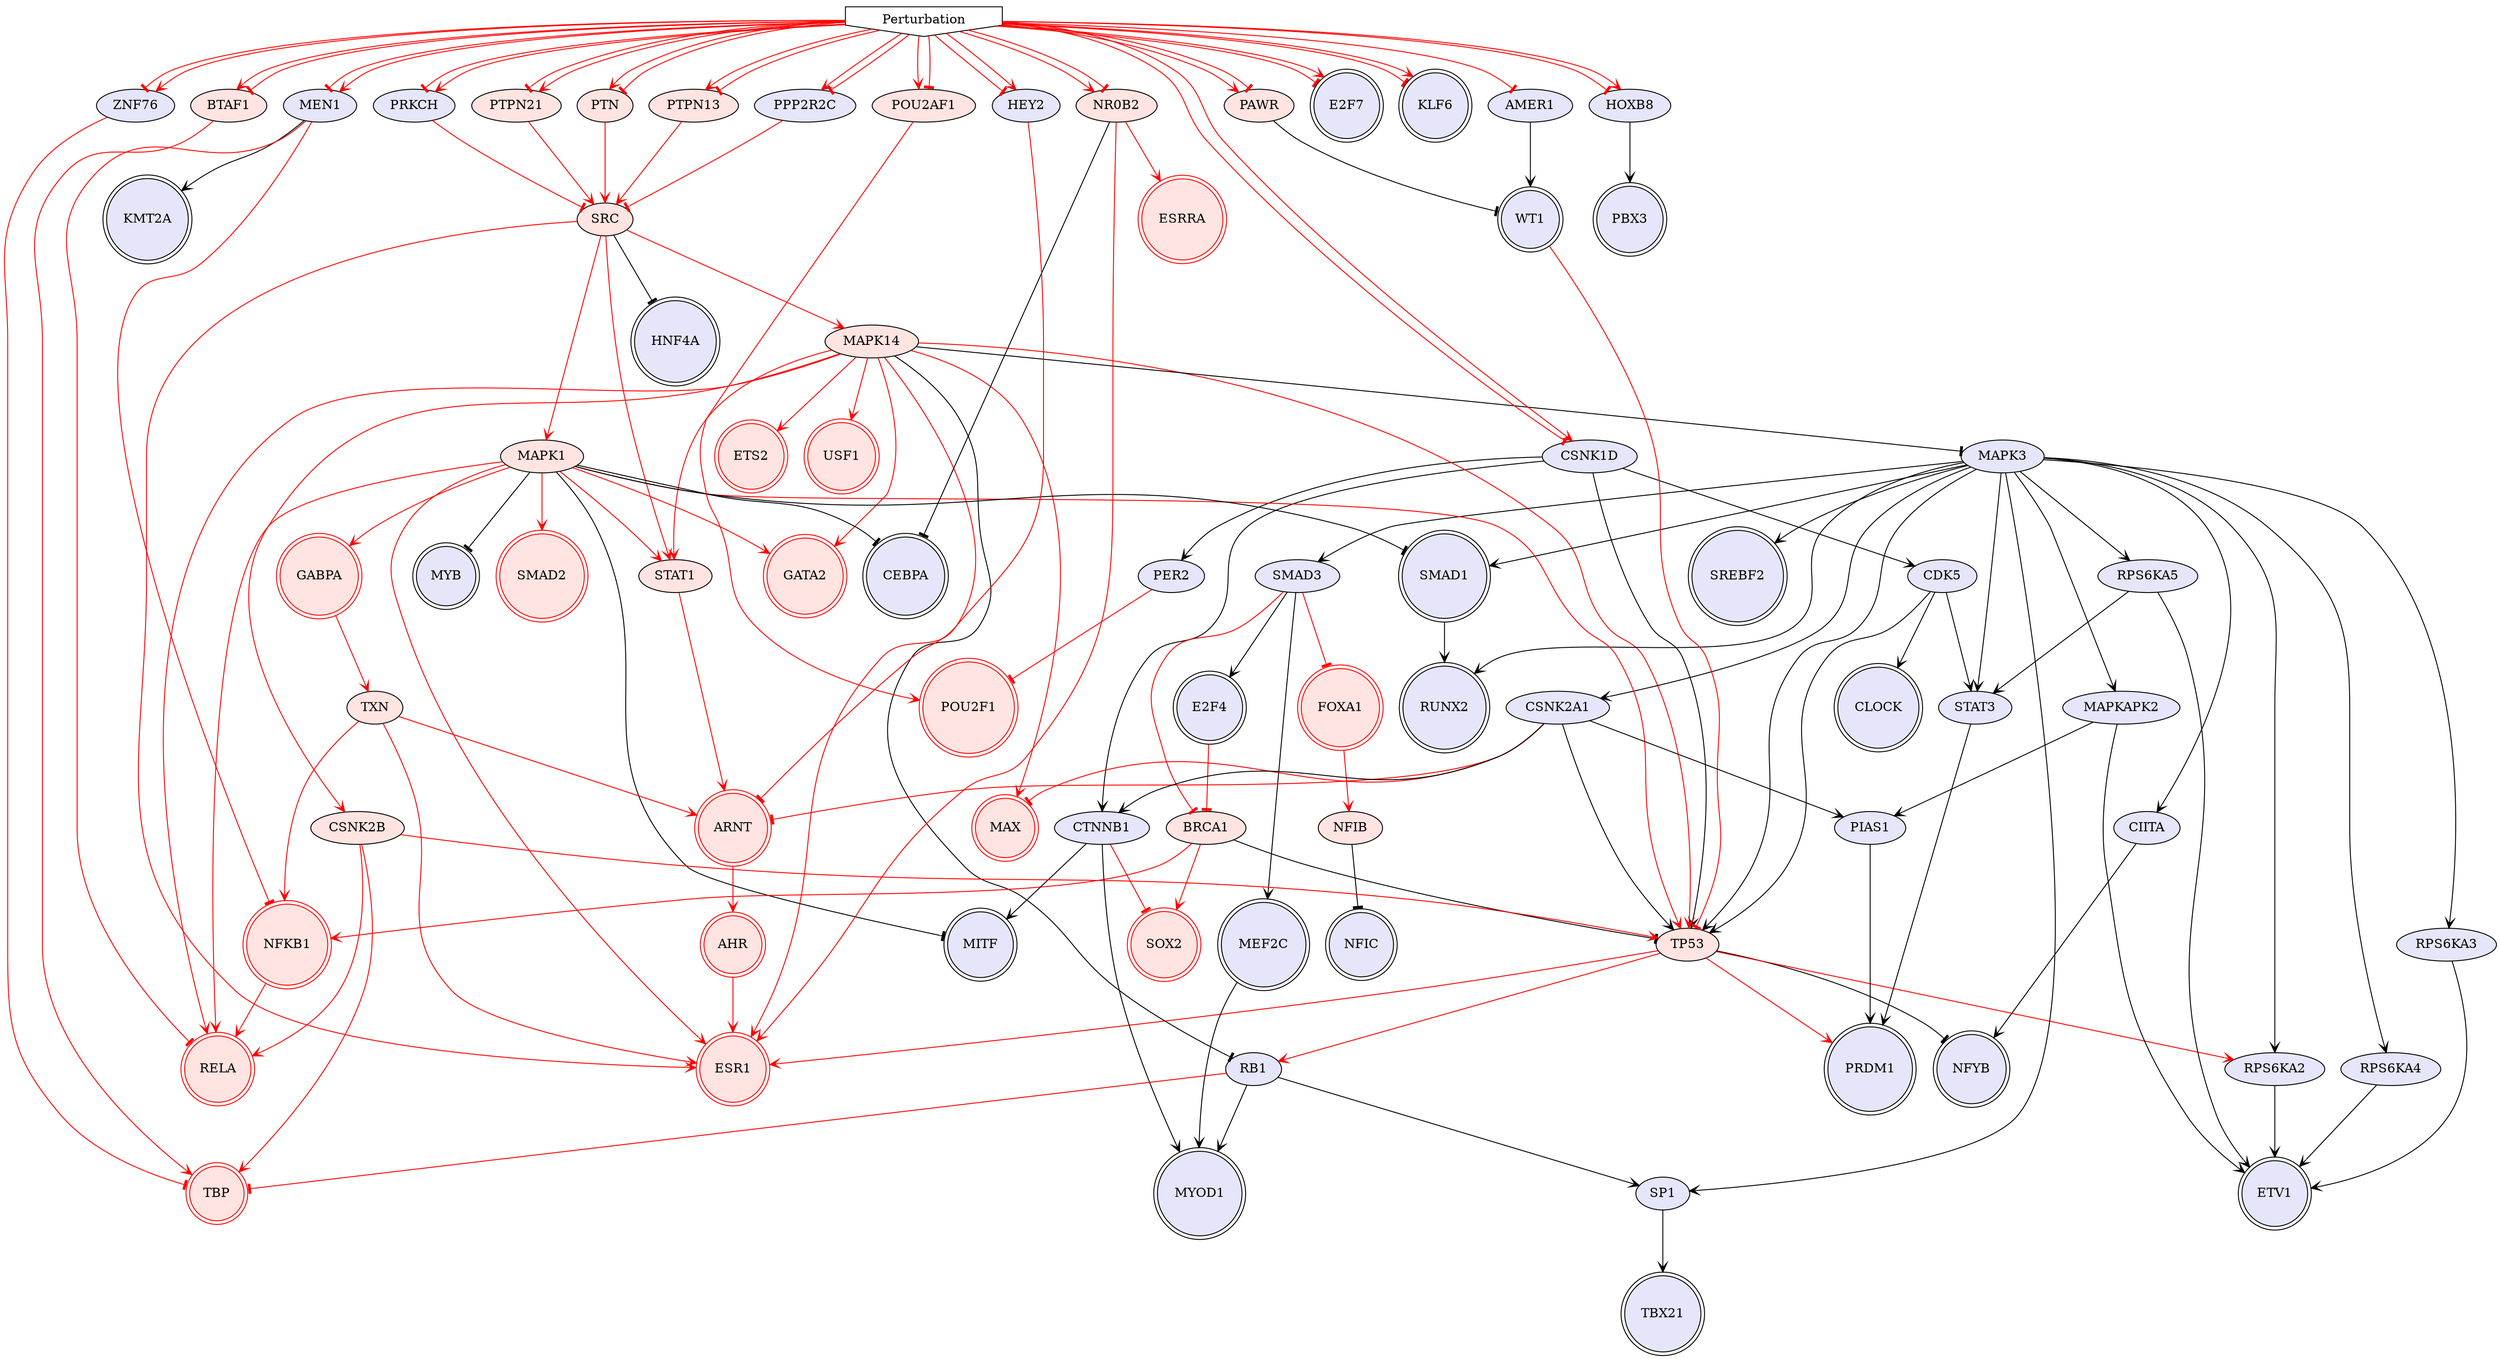 digraph {

TP53->PRDM1 [penwidth=1, color=red, arrowhead="vee"]
CSNK1D->PER2 [penwidth=1, color=black, arrowhead="vee"]
MEN1->KMT2A [penwidth=1, color=black, arrowhead="vee"]
SP1->TBX21 [penwidth=1, color=black, arrowhead="vee"]
MAPK14->MAPK3 [penwidth=1, color=black, arrowhead="tee"]
MAPK3->SMAD1 [penwidth=1, color=black, arrowhead="vee"]
MAPK3->SMAD3 [penwidth=1, color=black, arrowhead="vee"]
SMAD3->MEF2C [penwidth=1, color=black, arrowhead="vee"]
MAPK3->RUNX2 [penwidth=1, color=black, arrowhead="vee"]
SRC->HNF4A [penwidth=1, color=black, arrowhead="tee"]
MAPK1->MYB [penwidth=1, color=black, arrowhead="tee"]
HOXB8->PBX3 [penwidth=1, color=black, arrowhead="vee"]
MAPK1->SMAD1 [penwidth=1, color=black, arrowhead="tee"]
CSNK1D->TP53 [penwidth=1, color=black, arrowhead="vee"]
SMAD1->RUNX2 [penwidth=1, color=black, arrowhead="vee"]
MAPK3->SP1 [penwidth=1, color=black, arrowhead="vee"]
CDK5->TP53 [penwidth=1, color=black, arrowhead="vee"]
NFIB->NFIC [penwidth=1, color=black, arrowhead="tee"]
MEF2C->MYOD1 [penwidth=1, color=black, arrowhead="vee"]
MAPK1->CEBPA [penwidth=1, color=black, arrowhead="tee"]
CDK5->CLOCK [penwidth=1, color=black, arrowhead="vee"]
MAPK1->MITF [penwidth=1, color=black, arrowhead="tee"]
MAPK3->CIITA [penwidth=1, color=black, arrowhead="vee"]
MAPK3->MAPKAPK2 [penwidth=1, color=black, arrowhead="vee"]
MAPK3->SREBF2 [penwidth=1, color=black, arrowhead="vee"]
MAPK3->TP53 [penwidth=1, color=black, arrowhead="vee"]
MAPKAPK2->ETV1 [penwidth=1, color=black, arrowhead="vee"]
NR0B2->CEBPA [penwidth=1, color=black, arrowhead="tee"]
PAWR->WT1 [penwidth=1, color=black, arrowhead="tee"]
BRCA1->TP53 [penwidth=1, color=black, arrowhead="tee"]
CSNK1D->CDK5 [penwidth=1, color=black, arrowhead="vee"]
SMAD3->E2F4 [penwidth=1, color=black, arrowhead="vee"]
CIITA->NFYB [penwidth=1, color=black, arrowhead="vee"]
Perturbation->CSNK1D [penwidth=1, color=red, arrowhead="tee"]
Perturbation->E2F7 [penwidth=1, color=red, arrowhead="tee"]
Perturbation->HEY2 [penwidth=1, color=red, arrowhead="tee"]
Perturbation->HOXB8 [penwidth=1, color=red, arrowhead="tee"]
Perturbation->KLF6 [penwidth=1, color=red, arrowhead="tee"]
Perturbation->MEN1 [penwidth=1, color=red, arrowhead="tee"]
MAPK1->GABPA [penwidth=1, color=red, arrowhead="vee"]
MAPK14->USF1 [penwidth=1, color=red, arrowhead="vee"]
BRCA1->SOX2 [penwidth=1, color=red, arrowhead="vee"]
MEN1->NFKB1 [penwidth=1, color=red, arrowhead="tee"]
MEN1->RELA [penwidth=1, color=red, arrowhead="tee"]
MAPK1->SMAD2 [penwidth=1, color=red, arrowhead="vee"]
NR0B2->ESR1 [penwidth=1, color=red, arrowhead="vee"]
MAPK14->MAX [penwidth=1, color=red, arrowhead="vee"]
NR0B2->ESRRA [penwidth=1, color=red, arrowhead="vee"]
NFKB1->RELA [penwidth=1, color=red, arrowhead="vee"]
MAPK1->ESR1 [penwidth=1, color=red, arrowhead="vee"]
SMAD3->FOXA1 [penwidth=1, color=red, arrowhead="tee"]
SRC->ESR1 [penwidth=1, color=red, arrowhead="vee"]
MAPK14->GATA2 [penwidth=1, color=red, arrowhead="vee"]
FOXA1->NFIB [penwidth=1, color=red, arrowhead="vee"]
MAPK14->ESR1 [penwidth=1, color=red, arrowhead="vee"]
PER2->POU2F1 [penwidth=1, color=red, arrowhead="tee"]
MAPK1->RELA [penwidth=1, color=red, arrowhead="vee"]
MAPK14->RELA [penwidth=1, color=red, arrowhead="vee"]
PTN->SRC [penwidth=1, color=red, arrowhead="vee"]
SRC->MAPK14 [penwidth=1, color=red, arrowhead="vee"]
SRC->MAPK1 [penwidth=1, color=red, arrowhead="vee"]
MAPK14->ETS2 [penwidth=1, color=red, arrowhead="vee"]
AHR->ESR1 [penwidth=1, color=red, arrowhead="vee"]
ARNT->AHR [penwidth=1, color=red, arrowhead="vee"]
HEY2->ARNT [penwidth=1, color=red, arrowhead="tee"]
SMAD3->BRCA1 [penwidth=1, color=red, arrowhead="tee"]
BTAF1->TBP [penwidth=1, color=red, arrowhead="vee"]
BRCA1->NFKB1 [penwidth=1, color=red, arrowhead="vee"]
E2F4->BRCA1 [penwidth=1, color=red, arrowhead="tee"]
MAPK1->GATA2 [penwidth=1, color=red, arrowhead="vee"]
Perturbation->BTAF1 [penwidth=1, color=red, arrowhead="vee"]
Perturbation->NR0B2 [penwidth=1, color=red, arrowhead="vee"]
Perturbation->PAWR [penwidth=1, color=red, arrowhead="vee"]
Perturbation->PTN [penwidth=1, color=red, arrowhead="vee"]
CSNK2A1->CTNNB1 [penwidth=1, color=black, arrowhead="vee"]
CSNK1D->CTNNB1 [penwidth=1, color=black, arrowhead="vee"]
CTNNB1->MYOD1 [penwidth=1, color=black, arrowhead="vee"]
CSNK2A1->TP53 [penwidth=1, color=black, arrowhead="vee"]
MAPK3->CSNK2A1 [penwidth=1, color=black, arrowhead="vee"]
CTNNB1->MITF [penwidth=1, color=black, arrowhead="vee"]
CSNK2A1->MAX [penwidth=1, color=red, arrowhead="tee"]
CSNK2A1->ARNT [penwidth=1, color=red, arrowhead="tee"]
CTNNB1->SOX2 [penwidth=1, color=red, arrowhead="tee"]
MAPK3->RPS6KA2 [penwidth=1, color=black, arrowhead="vee"]
RPS6KA2->ETV1 [penwidth=1, color=black, arrowhead="vee"]
TP53->RPS6KA2 [penwidth=1, color=red, arrowhead="vee"]
CSNK2B->TBP [penwidth=1, color=red, arrowhead="vee"]
MAPK14->CSNK2B [penwidth=1, color=red, arrowhead="vee"]
POU2AF1->POU2F1 [penwidth=1, color=red, arrowhead="vee"]
PTPN13->SRC [penwidth=1, color=red, arrowhead="vee"]
CSNK2B->RELA [penwidth=1, color=red, arrowhead="vee"]
Perturbation->POU2AF1 [penwidth=1, color=red, arrowhead="vee"]
Perturbation->PTPN13 [penwidth=1, color=red, arrowhead="vee"]
MAPK3->RPS6KA3 [penwidth=1, color=black, arrowhead="vee"]
STAT3->PRDM1 [penwidth=1, color=black, arrowhead="vee"]
TP53->NFYB [penwidth=1, color=black, arrowhead="tee"]
MAPK3->STAT3 [penwidth=1, color=black, arrowhead="vee"]
RPS6KA3->ETV1 [penwidth=1, color=black, arrowhead="vee"]
CDK5->STAT3 [penwidth=1, color=black, arrowhead="vee"]
Perturbation->CSNK1D [penwidth=1, color=red, arrowhead="vee"]
Perturbation->E2F7 [penwidth=1, color=red, arrowhead="vee"]
Perturbation->HEY2 [penwidth=1, color=red, arrowhead="vee"]
Perturbation->HOXB8 [penwidth=1, color=red, arrowhead="vee"]
Perturbation->KLF6 [penwidth=1, color=red, arrowhead="vee"]
Perturbation->MEN1 [penwidth=1, color=red, arrowhead="vee"]
Perturbation->PPP2R2C [penwidth=1, color=red, arrowhead="vee"]
PPP2R2C->SRC [penwidth=1, color=red, arrowhead="tee"]
MAPK14->TP53 [penwidth=1, color=red, arrowhead="vee"]
MAPK1->TP53 [penwidth=1, color=red, arrowhead="vee"]
WT1->TP53 [penwidth=1, color=red, arrowhead="tee"]
TP53->ESR1 [penwidth=1, color=red, arrowhead="vee"]
Perturbation->BTAF1 [penwidth=1, color=red, arrowhead="tee"]
Perturbation->NR0B2 [penwidth=1, color=red, arrowhead="tee"]
Perturbation->PAWR [penwidth=1, color=red, arrowhead="tee"]
Perturbation->POU2AF1 [penwidth=1, color=red, arrowhead="tee"]
MAPK3->RPS6KA5 [penwidth=1, color=black, arrowhead="vee"]
RPS6KA5->ETV1 [penwidth=1, color=black, arrowhead="vee"]
CSNK2A1->PIAS1 [penwidth=1, color=black, arrowhead="vee"]
AMER1->WT1 [penwidth=1, color=black, arrowhead="vee"]
PIAS1->PRDM1 [penwidth=1, color=black, arrowhead="vee"]
Perturbation->AMER1 [penwidth=1, color=red, arrowhead="tee"]
Perturbation->PPP2R2C [penwidth=1, color=red, arrowhead="tee"]
Perturbation->ZNF76 [penwidth=1, color=red, arrowhead="tee"]
ZNF76->TBP [penwidth=1, color=red, arrowhead="tee"]
MAPK3->RPS6KA4 [penwidth=1, color=black, arrowhead="vee"]
RPS6KA4->ETV1 [penwidth=1, color=black, arrowhead="vee"]
CSNK2B->TP53 [penwidth=1, color=red, arrowhead="vee"]
Perturbation->ZNF76 [penwidth=1, color=red, arrowhead="vee"]
Perturbation->PTPN13 [penwidth=1, color=red, arrowhead="tee"]
RB1->MYOD1 [penwidth=1, color=black, arrowhead="vee"]
MAPK14->RB1 [penwidth=1, color=black, arrowhead="tee"]
RB1->SP1 [penwidth=1, color=black, arrowhead="vee"]
RB1->TBP [penwidth=1, color=red, arrowhead="tee"]
STAT1->ARNT [penwidth=1, color=red, arrowhead="vee"]
MAPK14->STAT1 [penwidth=1, color=red, arrowhead="vee"]
SRC->STAT1 [penwidth=1, color=red, arrowhead="vee"]
MAPK1->STAT1 [penwidth=1, color=red, arrowhead="vee"]
RPS6KA5->STAT3 [penwidth=1, color=black, arrowhead="vee"]
Perturbation->PTN [penwidth=1, color=red, arrowhead="tee"]
TP53->RB1 [penwidth=1, color=red, arrowhead="vee"]
Perturbation->PRKCH [penwidth=1, color=red, arrowhead="tee"]
GABPA->TXN [penwidth=1, color=red, arrowhead="vee"]
TXN->NFKB1 [penwidth=1, color=red, arrowhead="vee"]
TXN->ESR1 [penwidth=1, color=red, arrowhead="vee"]
TXN->ARNT [penwidth=1, color=red, arrowhead="vee"]
PRKCH->SRC [penwidth=1, color=red, arrowhead="tee"]
MAPKAPK2->PIAS1 [penwidth=1, color=black, arrowhead="vee"]
PTPN21->SRC [penwidth=1, color=red, arrowhead="vee"]
Perturbation->PTPN21 [penwidth=1, color=red, arrowhead="tee"]
Perturbation->PTPN21 [penwidth=1, color=red, arrowhead="vee"]
Perturbation->PRKCH [penwidth=1, color=red, arrowhead="vee"]
Perturbation [style=filled, color=black, fillcolor=white, shape=invhouse];
PRDM1 [style=filled, color=black, fillcolor=lavender, shape=doublecircle];
MEF2C [style=filled, color=black, fillcolor=lavender, shape=doublecircle];
NFKB1 [style=filled, color=red, fillcolor=mistyrose, shape=doublecircle];
SMAD2 [style=filled, color=red, fillcolor=mistyrose, shape=doublecircle];
SMAD1 [style=filled, color=black, fillcolor=lavender, shape=doublecircle];
NFYB [style=filled, color=black, fillcolor=lavender, shape=doublecircle];
ESRRA [style=filled, color=red, fillcolor=mistyrose, shape=doublecircle];
SOX2 [style=filled, color=red, fillcolor=mistyrose, shape=doublecircle];
MAX [style=filled, color=red, fillcolor=mistyrose, shape=doublecircle];
ESR1 [style=filled, color=red, fillcolor=mistyrose, shape=doublecircle];
TBP [style=filled, color=red, fillcolor=mistyrose, shape=doublecircle];
POU2F1 [style=filled, color=red, fillcolor=mistyrose, shape=doublecircle];
KMT2A [style=filled, color=black, fillcolor=lavender, shape=doublecircle];
NFIC [style=filled, color=black, fillcolor=lavender, shape=doublecircle];
AHR [style=filled, color=red, fillcolor=mistyrose, shape=doublecircle];
GABPA [style=filled, color=red, fillcolor=mistyrose, shape=doublecircle];
MYOD1 [style=filled, color=black, fillcolor=lavender, shape=doublecircle];
MYB [style=filled, color=black, fillcolor=lavender, shape=doublecircle];
ETS2 [style=filled, color=red, fillcolor=mistyrose, shape=doublecircle];
CEBPA [style=filled, color=black, fillcolor=lavender, shape=doublecircle];
RELA [style=filled, color=red, fillcolor=mistyrose, shape=doublecircle];
MITF [style=filled, color=black, fillcolor=lavender, shape=doublecircle];
FOXA1 [style=filled, color=red, fillcolor=mistyrose, shape=doublecircle];
RUNX2 [style=filled, color=black, fillcolor=lavender, shape=doublecircle];
SREBF2 [style=filled, color=black, fillcolor=lavender, shape=doublecircle];
GATA2 [style=filled, color=red, fillcolor=mistyrose, shape=doublecircle];
E2F4 [style=filled, color=black, fillcolor=lavender, shape=doublecircle];
PBX3 [style=filled, color=black, fillcolor=lavender, shape=doublecircle];
CLOCK [style=filled, color=black, fillcolor=lavender, shape=doublecircle];
WT1 [style=filled, color=black, fillcolor=lavender, shape=doublecircle];
ARNT [style=filled, color=red, fillcolor=mistyrose, shape=doublecircle];
ETV1 [style=filled, color=black, fillcolor=lavender, shape=doublecircle];
USF1 [style=filled, color=red, fillcolor=mistyrose, shape=doublecircle];
E2F7 [style=filled, color=black, fillcolor=lavender, shape=doublecircle];
KLF6 [style=filled, color=black, fillcolor=lavender, shape=doublecircle];
TBX21 [style=filled, color=black, fillcolor=lavender, shape=doublecircle];
HNF4A [style=filled, color=black, fillcolor=lavender, shape=doublecircle];
TP53 [style=filled, fillcolor=mistyrose];
CSNK1D [style=filled, fillcolor=lavender];
MEN1 [style=filled, fillcolor=lavender];
SP1 [style=filled, fillcolor=lavender];
MAPK14 [style=filled, fillcolor=mistyrose];
MAPK3 [style=filled, fillcolor=lavender];
SMAD3 [style=filled, fillcolor=lavender];
SRC [style=filled, fillcolor=mistyrose];
MAPK1 [style=filled, fillcolor=mistyrose];
HOXB8 [style=filled, fillcolor=lavender];
CDK5 [style=filled, fillcolor=lavender];
NFIB [style=filled, fillcolor=mistyrose];
MAPKAPK2 [style=filled, fillcolor=lavender];
NR0B2 [style=filled, fillcolor=mistyrose];
PAWR [style=filled, fillcolor=mistyrose];
BRCA1 [style=filled, fillcolor=mistyrose];
CIITA [style=filled, fillcolor=lavender];
PER2 [style=filled, fillcolor=lavender];
PTN [style=filled, fillcolor=mistyrose];
HEY2 [style=filled, fillcolor=lavender];
BTAF1 [style=filled, fillcolor=mistyrose];
CSNK2A1 [style=filled, fillcolor=lavender];
CTNNB1 [style=filled, fillcolor=lavender];
RPS6KA2 [style=filled, fillcolor=lavender];
CSNK2B [style=filled, fillcolor=mistyrose];
POU2AF1 [style=filled, fillcolor=mistyrose];
PTPN13 [style=filled, fillcolor=mistyrose];
STAT3 [style=filled, fillcolor=lavender];
RPS6KA3 [style=filled, fillcolor=lavender];
PPP2R2C [style=filled, fillcolor=lavender];
RPS6KA5 [style=filled, fillcolor=lavender];
AMER1 [style=filled, fillcolor=lavender];
PIAS1 [style=filled, fillcolor=lavender];
ZNF76 [style=filled, fillcolor=lavender];
RPS6KA4 [style=filled, fillcolor=lavender];
RB1 [style=filled, fillcolor=lavender];
STAT1 [style=filled, fillcolor=mistyrose];
TXN [style=filled, fillcolor=mistyrose];
PRKCH [style=filled, fillcolor=lavender];
PTPN21 [style=filled, fillcolor=mistyrose];


}
